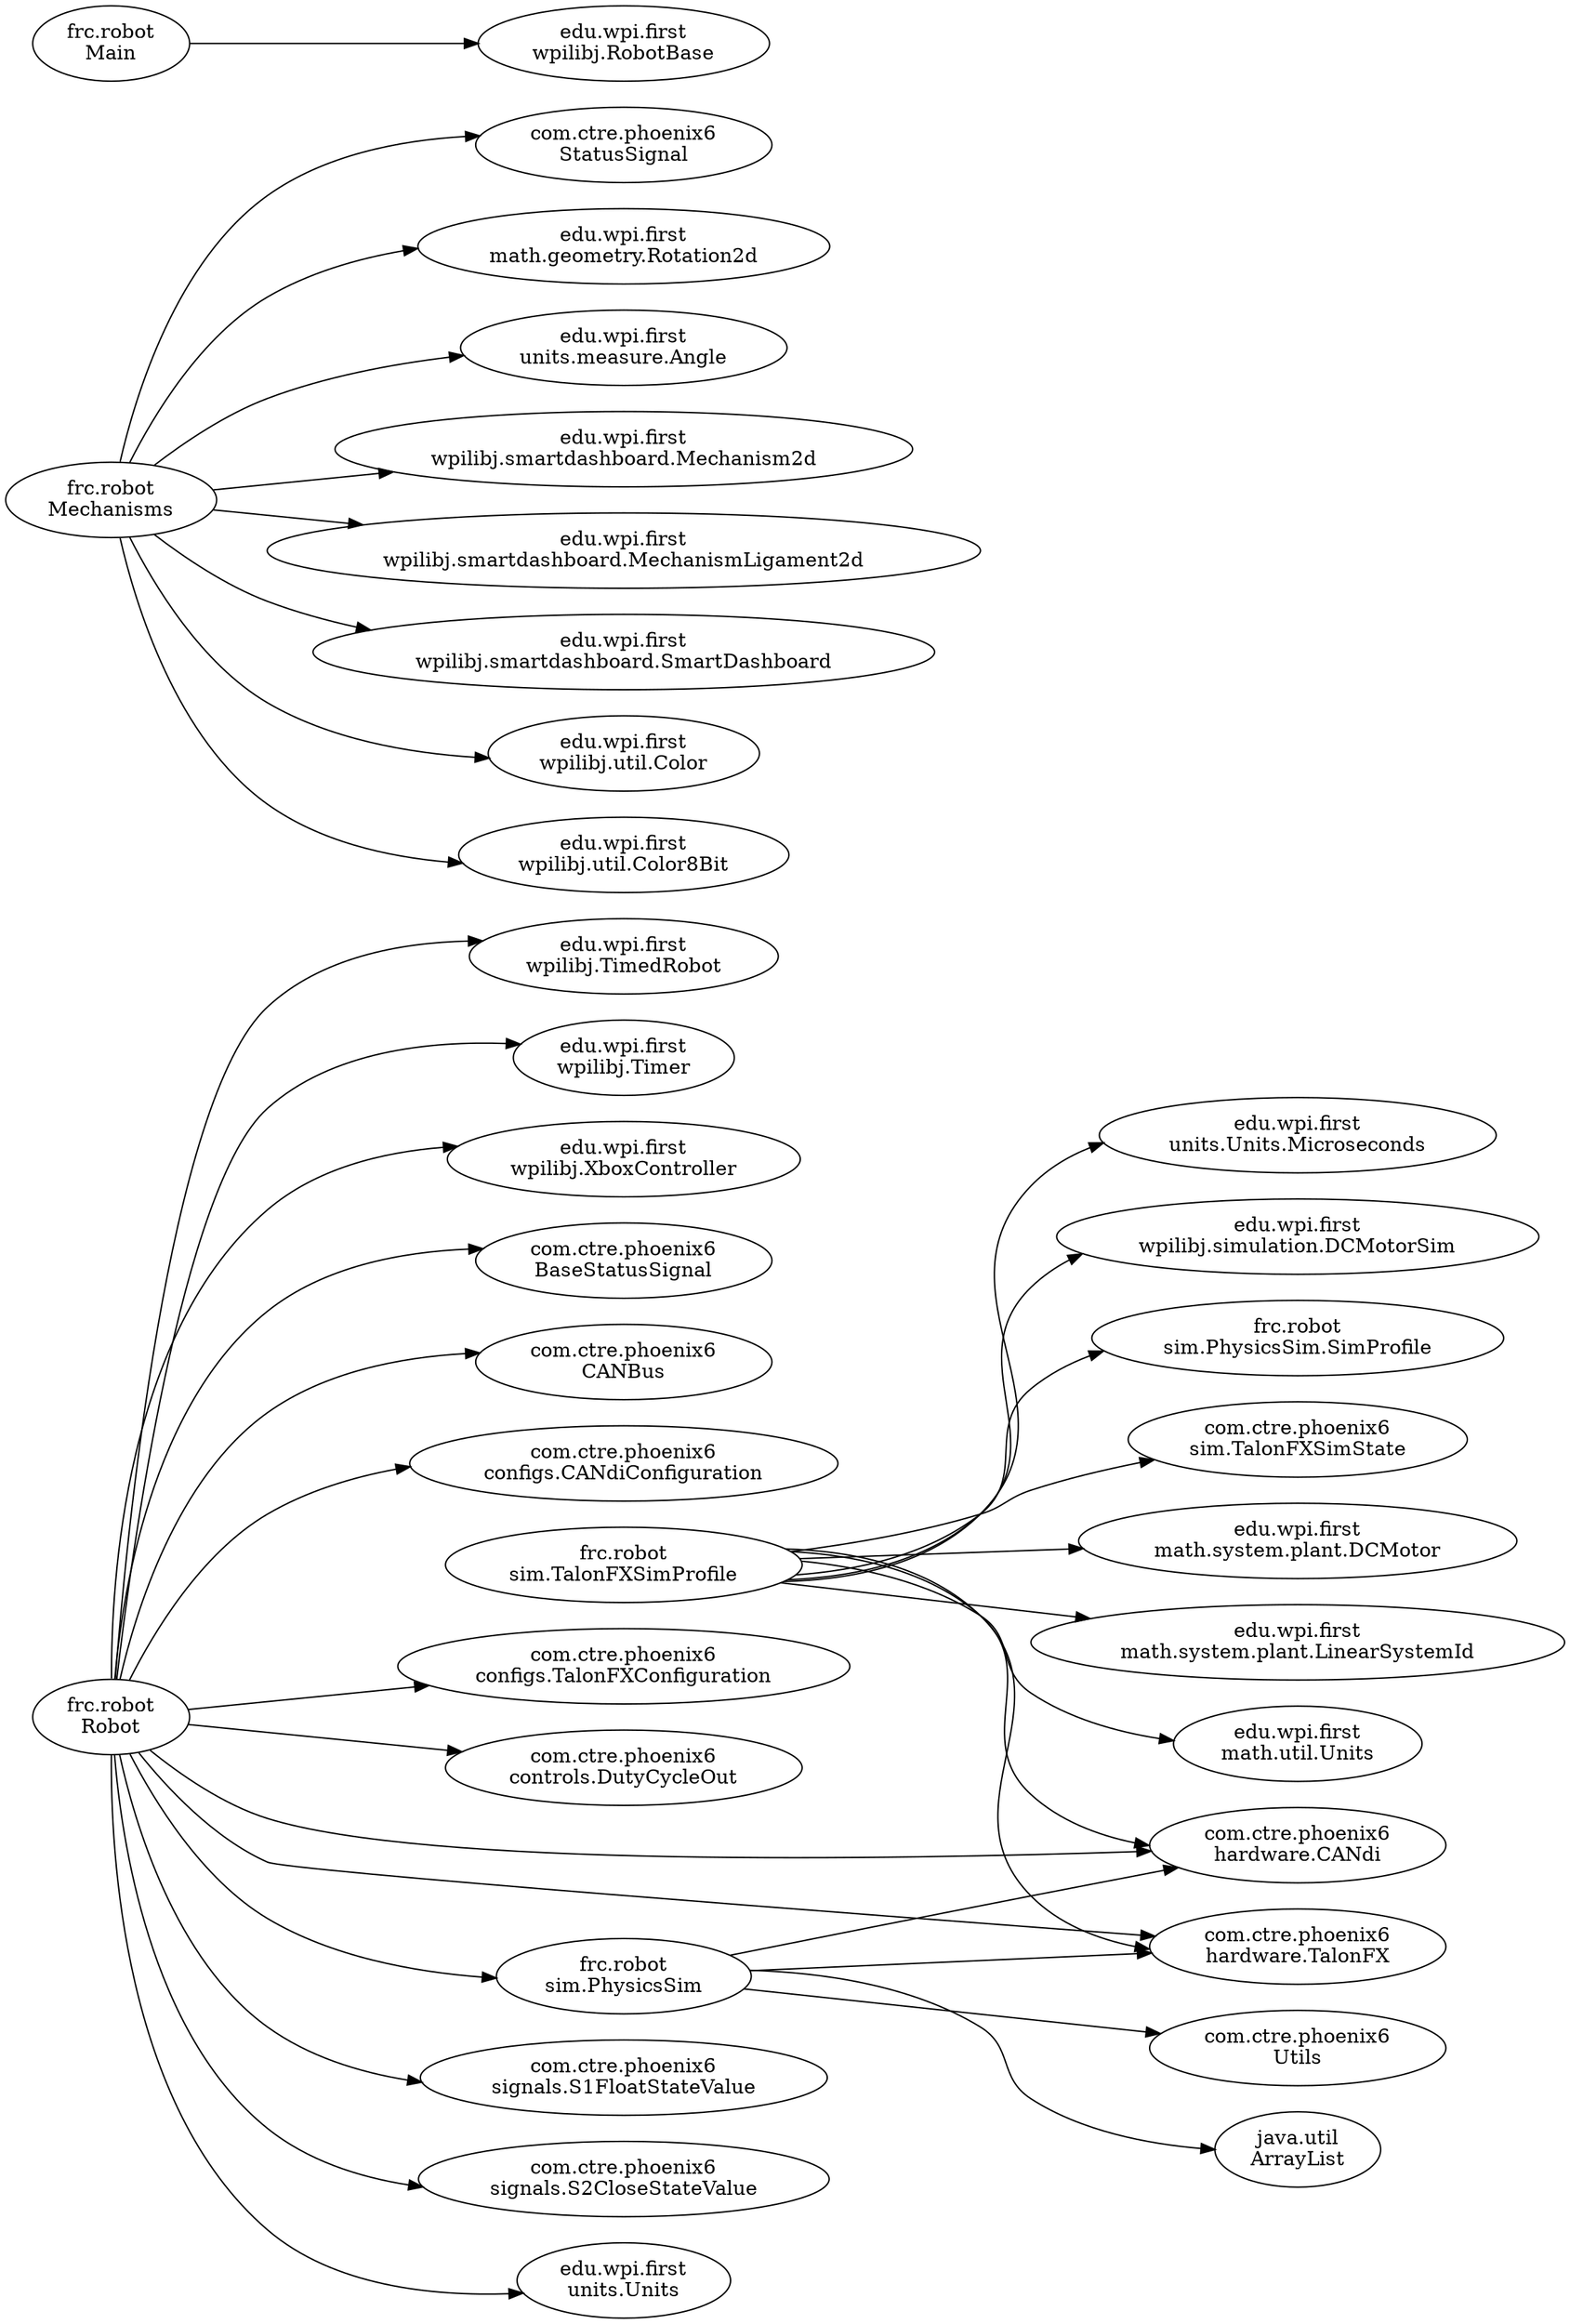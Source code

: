 digraph CANdi {
rankdir="LR";
constraint=false;
com_ctre_phoenix6_BaseStatusSignal[label="com.ctre.phoenix6\nBaseStatusSignal"]
com_ctre_phoenix6_CANBus[label="com.ctre.phoenix6\nCANBus"]
com_ctre_phoenix6_configs_CANdiConfiguration[label="com.ctre.phoenix6\nconfigs.CANdiConfiguration"]
com_ctre_phoenix6_configs_TalonFXConfiguration[label="com.ctre.phoenix6\nconfigs.TalonFXConfiguration"]
com_ctre_phoenix6_controls_DutyCycleOut[label="com.ctre.phoenix6\ncontrols.DutyCycleOut"]
com_ctre_phoenix6_hardware_CANdi[label="com.ctre.phoenix6\nhardware.CANdi"]
com_ctre_phoenix6_hardware_TalonFX[label="com.ctre.phoenix6\nhardware.TalonFX"]
com_ctre_phoenix6_signals_S1FloatStateValue[label="com.ctre.phoenix6\nsignals.S1FloatStateValue"]
com_ctre_phoenix6_signals_S2CloseStateValue[label="com.ctre.phoenix6\nsignals.S2CloseStateValue"]
com_ctre_phoenix6_sim_TalonFXSimState[label="com.ctre.phoenix6\nsim.TalonFXSimState"]
com_ctre_phoenix6_StatusSignal[label="com.ctre.phoenix6\nStatusSignal"]
com_ctre_phoenix6_Utils[label="com.ctre.phoenix6\nUtils"]
edu_wpi_first_math_geometry_Rotation2d[label="edu.wpi.first\nmath.geometry.Rotation2d"]
edu_wpi_first_math_system_plant_DCMotor[label="edu.wpi.first\nmath.system.plant.DCMotor"]
edu_wpi_first_math_system_plant_LinearSystemId[label="edu.wpi.first\nmath.system.plant.LinearSystemId"]
edu_wpi_first_math_util_Units[label="edu.wpi.first\nmath.util.Units"]
edu_wpi_first_units_measure_Angle[label="edu.wpi.first\nunits.measure.Angle"]
edu_wpi_first_units_Units[label="edu.wpi.first\nunits.Units"]
edu_wpi_first_units_Units_Microseconds[label="edu.wpi.first\nunits.Units.Microseconds"]
edu_wpi_first_wpilibj_RobotBase[label="edu.wpi.first\nwpilibj.RobotBase"]
edu_wpi_first_wpilibj_simulation_DCMotorSim[label="edu.wpi.first\nwpilibj.simulation.DCMotorSim"]
edu_wpi_first_wpilibj_smartdashboard_Mechanism2d[label="edu.wpi.first\nwpilibj.smartdashboard.Mechanism2d"]
edu_wpi_first_wpilibj_smartdashboard_MechanismLigament2d[label="edu.wpi.first\nwpilibj.smartdashboard.MechanismLigament2d"]
edu_wpi_first_wpilibj_smartdashboard_SmartDashboard[label="edu.wpi.first\nwpilibj.smartdashboard.SmartDashboard"]
edu_wpi_first_wpilibj_TimedRobot[label="edu.wpi.first\nwpilibj.TimedRobot"]
edu_wpi_first_wpilibj_Timer[label="edu.wpi.first\nwpilibj.Timer"]
edu_wpi_first_wpilibj_util_Color[label="edu.wpi.first\nwpilibj.util.Color"]
edu_wpi_first_wpilibj_util_Color8Bit[label="edu.wpi.first\nwpilibj.util.Color8Bit"]
edu_wpi_first_wpilibj_XboxController[label="edu.wpi.first\nwpilibj.XboxController"]
frc_robot_Main[label="frc.robot\nMain"]
frc_robot_Mechanisms[label="frc.robot\nMechanisms"]
frc_robot_Robot[label="frc.robot\nRobot"]
frc_robot_sim_PhysicsSim[label="frc.robot\nsim.PhysicsSim"]
frc_robot_sim_PhysicsSim_SimProfile[label="frc.robot\nsim.PhysicsSim.SimProfile"]
frc_robot_sim_TalonFXSimProfile[label="frc.robot\nsim.TalonFXSimProfile"]
java_util_ArrayList[label="java.util\nArrayList"]
frc_robot_Robot -> edu_wpi_first_units_Units
frc_robot_Robot -> com_ctre_phoenix6_BaseStatusSignal
frc_robot_Robot -> com_ctre_phoenix6_CANBus
frc_robot_Robot -> com_ctre_phoenix6_configs_CANdiConfiguration
frc_robot_Robot -> com_ctre_phoenix6_configs_TalonFXConfiguration
frc_robot_Robot -> com_ctre_phoenix6_controls_DutyCycleOut
frc_robot_Robot -> com_ctre_phoenix6_hardware_CANdi
frc_robot_Robot -> com_ctre_phoenix6_hardware_TalonFX
frc_robot_Robot -> com_ctre_phoenix6_signals_S1FloatStateValue
frc_robot_Robot -> com_ctre_phoenix6_signals_S2CloseStateValue
frc_robot_Robot -> edu_wpi_first_wpilibj_TimedRobot
frc_robot_Robot -> edu_wpi_first_wpilibj_Timer
frc_robot_Robot -> edu_wpi_first_wpilibj_XboxController
frc_robot_Robot -> frc_robot_sim_PhysicsSim
frc_robot_Mechanisms -> com_ctre_phoenix6_StatusSignal
frc_robot_Mechanisms -> edu_wpi_first_math_geometry_Rotation2d
frc_robot_Mechanisms -> edu_wpi_first_units_measure_Angle
frc_robot_Mechanisms -> edu_wpi_first_wpilibj_smartdashboard_Mechanism2d
frc_robot_Mechanisms -> edu_wpi_first_wpilibj_smartdashboard_MechanismLigament2d
frc_robot_Mechanisms -> edu_wpi_first_wpilibj_smartdashboard_SmartDashboard
frc_robot_Mechanisms -> edu_wpi_first_wpilibj_util_Color
frc_robot_Mechanisms -> edu_wpi_first_wpilibj_util_Color8Bit
frc_robot_sim_PhysicsSim -> java_util_ArrayList
frc_robot_sim_PhysicsSim -> com_ctre_phoenix6_Utils
frc_robot_sim_PhysicsSim -> com_ctre_phoenix6_hardware_CANdi
frc_robot_sim_PhysicsSim -> com_ctre_phoenix6_hardware_TalonFX
frc_robot_sim_TalonFXSimProfile -> edu_wpi_first_units_Units_Microseconds
frc_robot_sim_TalonFXSimProfile -> com_ctre_phoenix6_hardware_CANdi
frc_robot_sim_TalonFXSimProfile -> com_ctre_phoenix6_hardware_TalonFX
frc_robot_sim_TalonFXSimProfile -> com_ctre_phoenix6_sim_TalonFXSimState
frc_robot_sim_TalonFXSimProfile -> edu_wpi_first_math_system_plant_DCMotor
frc_robot_sim_TalonFXSimProfile -> edu_wpi_first_math_system_plant_LinearSystemId
frc_robot_sim_TalonFXSimProfile -> edu_wpi_first_math_util_Units
frc_robot_sim_TalonFXSimProfile -> edu_wpi_first_wpilibj_simulation_DCMotorSim
frc_robot_sim_TalonFXSimProfile -> frc_robot_sim_PhysicsSim_SimProfile
frc_robot_Main -> edu_wpi_first_wpilibj_RobotBase
}
